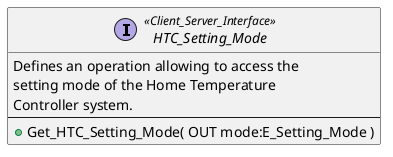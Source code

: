 @startuml

interface HTC_Setting_Mode <<Client_Server_Interface>>
{
  Defines an operation allowing to access the
  setting mode of the Home Temperature
  Controller system.  
  --
  + Get_HTC_Setting_Mode( OUT mode:E_Setting_Mode )
}
  
@enduml